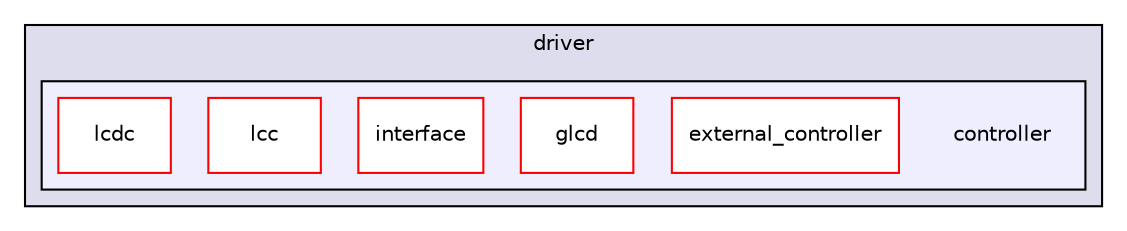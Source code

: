 digraph "C:/Harmony3/gfx/middleware/legato/driver/controller" {
  compound=true
  node [ fontsize="10", fontname="Helvetica"];
  edge [ labelfontsize="10", labelfontname="Helvetica"];
  subgraph clusterdir_bdc296c2b60bbbfd6c4bd82fefb6468b {
    graph [ bgcolor="#ddddee", pencolor="black", label="driver" fontname="Helvetica", fontsize="10", URL="dir_bdc296c2b60bbbfd6c4bd82fefb6468b.html"]
  subgraph clusterdir_94cdac228c110941920278e4fc00be5b {
    graph [ bgcolor="#eeeeff", pencolor="black", label="" URL="dir_94cdac228c110941920278e4fc00be5b.html"];
    dir_94cdac228c110941920278e4fc00be5b [shape=plaintext label="controller"];
    dir_45787dda663e77ebbcdfadabc7fc6034 [shape=box label="external_controller" color="red" fillcolor="white" style="filled" URL="dir_45787dda663e77ebbcdfadabc7fc6034.html"];
    dir_445c9863d99a1fc69255e27175bee1ad [shape=box label="glcd" color="red" fillcolor="white" style="filled" URL="dir_445c9863d99a1fc69255e27175bee1ad.html"];
    dir_477cbba6956a8654f09209890d734641 [shape=box label="interface" color="red" fillcolor="white" style="filled" URL="dir_477cbba6956a8654f09209890d734641.html"];
    dir_0d8cc5da1aceb2bc378fc134fe1eceef [shape=box label="lcc" color="red" fillcolor="white" style="filled" URL="dir_0d8cc5da1aceb2bc378fc134fe1eceef.html"];
    dir_1b912e4061c5d7a2417155456e2e0a91 [shape=box label="lcdc" color="red" fillcolor="white" style="filled" URL="dir_1b912e4061c5d7a2417155456e2e0a91.html"];
  }
  }
}
